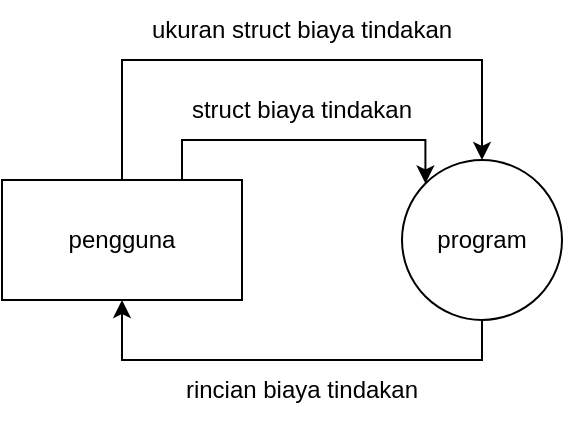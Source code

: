 <mxfile version="24.5.2" type="onedrive">
  <diagram name="Halaman-1" id="yZp7pWR_VPXh9ceoI_N6">
    <mxGraphModel grid="1" page="1" gridSize="10" guides="1" tooltips="1" connect="1" arrows="1" fold="1" pageScale="1" pageWidth="827" pageHeight="1169" math="0" shadow="0">
      <root>
        <mxCell id="0" />
        <mxCell id="1" parent="0" />
        <mxCell id="PLMRbX2vfoA9crEmMBRt-1" style="edgeStyle=orthogonalEdgeStyle;rounded=0;orthogonalLoop=1;jettySize=auto;html=1;exitX=0.75;exitY=0;exitDx=0;exitDy=0;entryX=0;entryY=0;entryDx=0;entryDy=0;" edge="1" parent="1" source="PLMRbX2vfoA9crEmMBRt-3" target="PLMRbX2vfoA9crEmMBRt-5">
          <mxGeometry relative="1" as="geometry">
            <Array as="points">
              <mxPoint x="250" y="190" />
              <mxPoint x="372" y="190" />
            </Array>
          </mxGeometry>
        </mxCell>
        <mxCell id="PLMRbX2vfoA9crEmMBRt-2" style="edgeStyle=orthogonalEdgeStyle;rounded=0;orthogonalLoop=1;jettySize=auto;html=1;exitX=0.5;exitY=0;exitDx=0;exitDy=0;entryX=0.5;entryY=0;entryDx=0;entryDy=0;" edge="1" parent="1" source="PLMRbX2vfoA9crEmMBRt-3" target="PLMRbX2vfoA9crEmMBRt-5">
          <mxGeometry relative="1" as="geometry">
            <Array as="points">
              <mxPoint x="220" y="150" />
              <mxPoint x="400" y="150" />
            </Array>
          </mxGeometry>
        </mxCell>
        <mxCell id="PLMRbX2vfoA9crEmMBRt-3" value="pengguna" style="rounded=0;whiteSpace=wrap;html=1;" vertex="1" parent="1">
          <mxGeometry x="160" y="210" width="120" height="60" as="geometry" />
        </mxCell>
        <mxCell id="PLMRbX2vfoA9crEmMBRt-4" style="edgeStyle=orthogonalEdgeStyle;rounded=0;orthogonalLoop=1;jettySize=auto;html=1;entryX=0.5;entryY=1;entryDx=0;entryDy=0;" edge="1" parent="1" source="PLMRbX2vfoA9crEmMBRt-5" target="PLMRbX2vfoA9crEmMBRt-3">
          <mxGeometry relative="1" as="geometry">
            <Array as="points">
              <mxPoint x="400" y="300" />
              <mxPoint x="220" y="300" />
            </Array>
          </mxGeometry>
        </mxCell>
        <mxCell id="PLMRbX2vfoA9crEmMBRt-5" value="program" style="ellipse;whiteSpace=wrap;html=1;aspect=fixed;" vertex="1" parent="1">
          <mxGeometry x="360" y="200" width="80" height="80" as="geometry" />
        </mxCell>
        <mxCell id="PLMRbX2vfoA9crEmMBRt-6" value="struct biaya tindakan" style="text;html=1;align=center;verticalAlign=middle;whiteSpace=wrap;rounded=0;" vertex="1" parent="1">
          <mxGeometry x="250" y="160" width="120" height="30" as="geometry" />
        </mxCell>
        <mxCell id="PLMRbX2vfoA9crEmMBRt-7" value="ukuran struct biaya tindakan" style="text;html=1;align=center;verticalAlign=middle;whiteSpace=wrap;rounded=0;" vertex="1" parent="1">
          <mxGeometry x="220" y="120" width="180" height="30" as="geometry" />
        </mxCell>
        <mxCell id="PLMRbX2vfoA9crEmMBRt-8" value="rincian biaya tindakan" style="text;html=1;align=center;verticalAlign=middle;whiteSpace=wrap;rounded=0;" vertex="1" parent="1">
          <mxGeometry x="220" y="300" width="180" height="30" as="geometry" />
        </mxCell>
      </root>
    </mxGraphModel>
  </diagram>
</mxfile>
